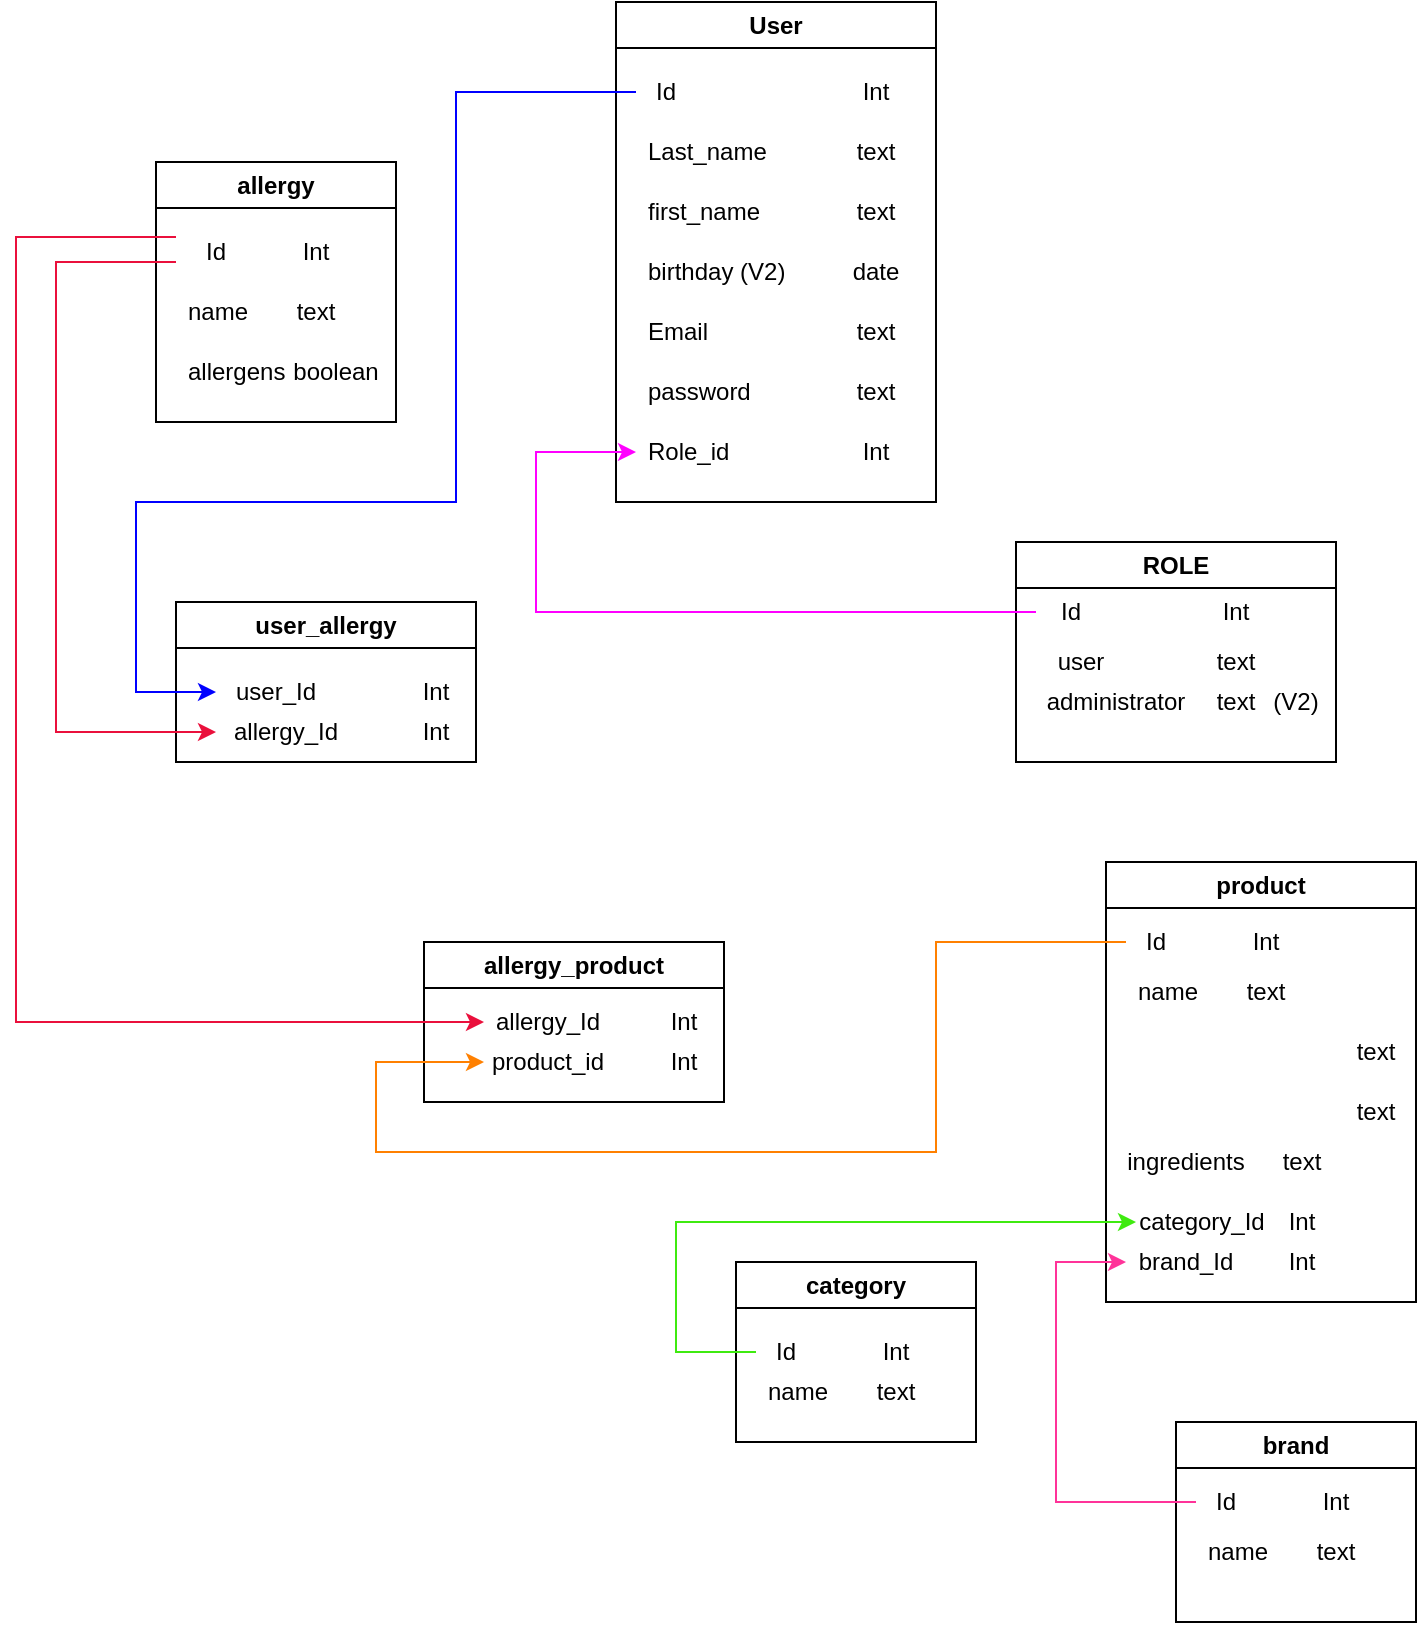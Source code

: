<mxfile>
    <diagram id="YRYmNDUb8U3ld6joKBLH" name="Page-1">
        <mxGraphModel dx="1147" dy="419" grid="1" gridSize="10" guides="1" tooltips="1" connect="1" arrows="1" fold="1" page="1" pageScale="1" pageWidth="827" pageHeight="1169" math="0" shadow="0">
            <root>
                <mxCell id="0"/>
                <mxCell id="1" parent="0"/>
                <mxCell id="2" value="User" style="swimlane;whiteSpace=wrap;html=1;" parent="1" vertex="1">
                    <mxGeometry x="360" y="10" width="160" height="250" as="geometry"/>
                </mxCell>
                <mxCell id="3" value="Last_name" style="text;strokeColor=none;fillColor=none;align=left;verticalAlign=middle;spacingLeft=4;spacingRight=4;overflow=hidden;points=[[0,0.5],[1,0.5]];portConstraint=eastwest;rotatable=0;whiteSpace=wrap;html=1;" parent="2" vertex="1">
                    <mxGeometry x="10" y="60" width="80" height="30" as="geometry"/>
                </mxCell>
                <mxCell id="4" value="first_name" style="text;strokeColor=none;fillColor=none;align=left;verticalAlign=middle;spacingLeft=4;spacingRight=4;overflow=hidden;points=[[0,0.5],[1,0.5]];portConstraint=eastwest;rotatable=0;whiteSpace=wrap;html=1;" parent="2" vertex="1">
                    <mxGeometry x="10" y="90" width="80" height="30" as="geometry"/>
                </mxCell>
                <mxCell id="5" value="birthday (V2)" style="text;strokeColor=none;fillColor=none;align=left;verticalAlign=middle;spacingLeft=4;spacingRight=4;overflow=hidden;points=[[0,0.5],[1,0.5]];portConstraint=eastwest;rotatable=0;whiteSpace=wrap;html=1;" parent="2" vertex="1">
                    <mxGeometry x="10" y="120" width="80" height="30" as="geometry"/>
                </mxCell>
                <mxCell id="6" value="Email" style="text;strokeColor=none;fillColor=none;align=left;verticalAlign=middle;spacingLeft=4;spacingRight=4;overflow=hidden;points=[[0,0.5],[1,0.5]];portConstraint=eastwest;rotatable=0;whiteSpace=wrap;html=1;" parent="2" vertex="1">
                    <mxGeometry x="10" y="150" width="70" height="30" as="geometry"/>
                </mxCell>
                <mxCell id="7" value="password" style="text;strokeColor=none;fillColor=none;align=left;verticalAlign=middle;spacingLeft=4;spacingRight=4;overflow=hidden;points=[[0,0.5],[1,0.5]];portConstraint=eastwest;rotatable=0;whiteSpace=wrap;html=1;" parent="2" vertex="1">
                    <mxGeometry x="10" y="180" width="70" height="30" as="geometry"/>
                </mxCell>
                <mxCell id="8" value="Id" style="text;html=1;strokeColor=none;fillColor=none;align=center;verticalAlign=middle;whiteSpace=wrap;rounded=0;" parent="2" vertex="1">
                    <mxGeometry x="10" y="30" width="30" height="30" as="geometry"/>
                </mxCell>
                <mxCell id="9" value="Int" style="text;html=1;strokeColor=none;fillColor=none;align=center;verticalAlign=middle;whiteSpace=wrap;rounded=0;" parent="2" vertex="1">
                    <mxGeometry x="100" y="30" width="60" height="30" as="geometry"/>
                </mxCell>
                <mxCell id="10" value="text" style="text;html=1;strokeColor=none;fillColor=none;align=center;verticalAlign=middle;whiteSpace=wrap;rounded=0;" parent="2" vertex="1">
                    <mxGeometry x="100" y="60" width="60" height="30" as="geometry"/>
                </mxCell>
                <mxCell id="11" value="text" style="text;html=1;strokeColor=none;fillColor=none;align=center;verticalAlign=middle;whiteSpace=wrap;rounded=0;" parent="2" vertex="1">
                    <mxGeometry x="100" y="90" width="60" height="30" as="geometry"/>
                </mxCell>
                <mxCell id="12" value="date" style="text;html=1;strokeColor=none;fillColor=none;align=center;verticalAlign=middle;whiteSpace=wrap;rounded=0;" parent="2" vertex="1">
                    <mxGeometry x="100" y="120" width="60" height="30" as="geometry"/>
                </mxCell>
                <mxCell id="13" value="text" style="text;html=1;strokeColor=none;fillColor=none;align=center;verticalAlign=middle;whiteSpace=wrap;rounded=0;" parent="2" vertex="1">
                    <mxGeometry x="100" y="150" width="60" height="30" as="geometry"/>
                </mxCell>
                <mxCell id="14" value="text" style="text;html=1;strokeColor=none;fillColor=none;align=center;verticalAlign=middle;whiteSpace=wrap;rounded=0;" parent="2" vertex="1">
                    <mxGeometry x="100" y="180" width="60" height="30" as="geometry"/>
                </mxCell>
                <mxCell id="17" value="Int" style="text;html=1;strokeColor=none;fillColor=none;align=center;verticalAlign=middle;whiteSpace=wrap;rounded=0;" parent="2" vertex="1">
                    <mxGeometry x="110" y="215" width="40" height="20" as="geometry"/>
                </mxCell>
                <mxCell id="18" value="Role_id" style="text;strokeColor=none;fillColor=none;align=left;verticalAlign=middle;spacingLeft=4;spacingRight=4;overflow=hidden;points=[[0,0.5],[1,0.5]];portConstraint=eastwest;rotatable=0;whiteSpace=wrap;html=1;" parent="2" vertex="1">
                    <mxGeometry x="10" y="210" width="70" height="30" as="geometry"/>
                </mxCell>
                <mxCell id="19" value="allergy" style="swimlane;whiteSpace=wrap;html=1;" parent="1" vertex="1">
                    <mxGeometry x="130" y="90" width="120" height="130" as="geometry"/>
                </mxCell>
                <mxCell id="20" value="name" style="text;strokeColor=none;fillColor=none;align=left;verticalAlign=middle;spacingLeft=4;spacingRight=4;overflow=hidden;points=[[0,0.5],[1,0.5]];portConstraint=eastwest;rotatable=0;whiteSpace=wrap;html=1;" parent="19" vertex="1">
                    <mxGeometry x="10" y="60" width="80" height="30" as="geometry"/>
                </mxCell>
                <mxCell id="21" value="Id" style="text;html=1;strokeColor=none;fillColor=none;align=center;verticalAlign=middle;whiteSpace=wrap;rounded=0;" parent="19" vertex="1">
                    <mxGeometry x="10" y="30" width="40" height="30" as="geometry"/>
                </mxCell>
                <mxCell id="22" value="Int" style="text;html=1;strokeColor=none;fillColor=none;align=center;verticalAlign=middle;whiteSpace=wrap;rounded=0;" parent="19" vertex="1">
                    <mxGeometry x="50" y="30" width="60" height="30" as="geometry"/>
                </mxCell>
                <mxCell id="23" value="text" style="text;html=1;strokeColor=none;fillColor=none;align=center;verticalAlign=middle;whiteSpace=wrap;rounded=0;" parent="19" vertex="1">
                    <mxGeometry x="50" y="60" width="60" height="30" as="geometry"/>
                </mxCell>
                <mxCell id="80" value="allergens" style="text;strokeColor=none;fillColor=none;align=left;verticalAlign=middle;spacingLeft=4;spacingRight=4;overflow=hidden;points=[[0,0.5],[1,0.5]];portConstraint=eastwest;rotatable=0;whiteSpace=wrap;html=1;" vertex="1" parent="19">
                    <mxGeometry x="10" y="90" width="60" height="30" as="geometry"/>
                </mxCell>
                <mxCell id="87" value="boolean" style="text;html=1;strokeColor=none;fillColor=none;align=center;verticalAlign=middle;whiteSpace=wrap;rounded=0;" vertex="1" parent="19">
                    <mxGeometry x="60" y="90" width="60" height="30" as="geometry"/>
                </mxCell>
                <mxCell id="24" value="ROLE" style="swimlane;whiteSpace=wrap;html=1;" parent="1" vertex="1">
                    <mxGeometry x="560" y="280" width="160" height="110" as="geometry"/>
                </mxCell>
                <mxCell id="25" value="user" style="text;html=1;strokeColor=none;fillColor=none;align=center;verticalAlign=middle;whiteSpace=wrap;rounded=0;" parent="24" vertex="1">
                    <mxGeometry x="10" y="50" width="45" height="20" as="geometry"/>
                </mxCell>
                <mxCell id="26" value="administrator" style="text;html=1;strokeColor=none;fillColor=none;align=center;verticalAlign=middle;whiteSpace=wrap;rounded=0;" parent="24" vertex="1">
                    <mxGeometry x="6" y="75" width="87.5" height="10" as="geometry"/>
                </mxCell>
                <mxCell id="27" value="Id" style="text;html=1;strokeColor=none;fillColor=none;align=center;verticalAlign=middle;whiteSpace=wrap;rounded=0;" parent="24" vertex="1">
                    <mxGeometry x="10" y="20" width="35" height="30" as="geometry"/>
                </mxCell>
                <mxCell id="28" value="Int" style="text;html=1;strokeColor=none;fillColor=none;align=center;verticalAlign=middle;whiteSpace=wrap;rounded=0;" parent="24" vertex="1">
                    <mxGeometry x="80" y="20" width="60" height="30" as="geometry"/>
                </mxCell>
                <mxCell id="29" value="text" style="text;html=1;strokeColor=none;fillColor=none;align=center;verticalAlign=middle;whiteSpace=wrap;rounded=0;" parent="24" vertex="1">
                    <mxGeometry x="80" y="45" width="60" height="30" as="geometry"/>
                </mxCell>
                <mxCell id="30" value="text" style="text;html=1;strokeColor=none;fillColor=none;align=center;verticalAlign=middle;whiteSpace=wrap;rounded=0;" parent="24" vertex="1">
                    <mxGeometry x="80" y="65" width="60" height="30" as="geometry"/>
                </mxCell>
                <mxCell id="31" value="(V2)" style="text;html=1;strokeColor=none;fillColor=none;align=center;verticalAlign=middle;whiteSpace=wrap;rounded=0;" parent="24" vertex="1">
                    <mxGeometry x="120" y="70" width="40" height="20" as="geometry"/>
                </mxCell>
                <mxCell id="32" value="category" style="swimlane;whiteSpace=wrap;html=1;startSize=23;" parent="1" vertex="1">
                    <mxGeometry x="420" y="640" width="120" height="90" as="geometry"/>
                </mxCell>
                <mxCell id="33" value="name" style="text;strokeColor=none;fillColor=none;align=left;verticalAlign=middle;spacingLeft=4;spacingRight=4;overflow=hidden;points=[[0,0.5],[1,0.5]];portConstraint=eastwest;rotatable=0;whiteSpace=wrap;html=1;" parent="32" vertex="1">
                    <mxGeometry x="10" y="50" width="80" height="30" as="geometry"/>
                </mxCell>
                <mxCell id="34" value="Id" style="text;html=1;strokeColor=none;fillColor=none;align=center;verticalAlign=middle;whiteSpace=wrap;rounded=0;" parent="32" vertex="1">
                    <mxGeometry x="10" y="30" width="30" height="30" as="geometry"/>
                </mxCell>
                <mxCell id="35" value="Int" style="text;html=1;strokeColor=none;fillColor=none;align=center;verticalAlign=middle;whiteSpace=wrap;rounded=0;" parent="32" vertex="1">
                    <mxGeometry x="50" y="30" width="60" height="30" as="geometry"/>
                </mxCell>
                <mxCell id="36" value="text" style="text;html=1;strokeColor=none;fillColor=none;align=center;verticalAlign=middle;whiteSpace=wrap;rounded=0;" parent="32" vertex="1">
                    <mxGeometry x="50" y="50" width="60" height="30" as="geometry"/>
                </mxCell>
                <mxCell id="37" value="brand" style="swimlane;whiteSpace=wrap;html=1;startSize=23;" parent="1" vertex="1">
                    <mxGeometry x="640" y="720" width="120" height="100" as="geometry"/>
                </mxCell>
                <mxCell id="38" value="name" style="text;strokeColor=none;fillColor=none;align=left;verticalAlign=middle;spacingLeft=4;spacingRight=4;overflow=hidden;points=[[0,0.5],[1,0.5]];portConstraint=eastwest;rotatable=0;whiteSpace=wrap;html=1;" parent="37" vertex="1">
                    <mxGeometry x="10" y="50" width="80" height="30" as="geometry"/>
                </mxCell>
                <mxCell id="39" value="Id" style="text;html=1;strokeColor=none;fillColor=none;align=center;verticalAlign=middle;whiteSpace=wrap;rounded=0;" parent="37" vertex="1">
                    <mxGeometry x="10" y="30" width="30" height="20" as="geometry"/>
                </mxCell>
                <mxCell id="40" value="Int" style="text;html=1;strokeColor=none;fillColor=none;align=center;verticalAlign=middle;whiteSpace=wrap;rounded=0;" parent="37" vertex="1">
                    <mxGeometry x="65" y="30" width="30" height="20" as="geometry"/>
                </mxCell>
                <mxCell id="41" value="text" style="text;html=1;strokeColor=none;fillColor=none;align=center;verticalAlign=middle;whiteSpace=wrap;rounded=0;" parent="37" vertex="1">
                    <mxGeometry x="50" y="50" width="60" height="30" as="geometry"/>
                </mxCell>
                <mxCell id="42" value="product" style="swimlane;whiteSpace=wrap;html=1;startSize=23;" parent="1" vertex="1">
                    <mxGeometry x="605" y="440" width="155" height="220" as="geometry"/>
                </mxCell>
                <mxCell id="43" value="name" style="text;strokeColor=none;fillColor=none;align=left;verticalAlign=middle;spacingLeft=4;spacingRight=4;overflow=hidden;points=[[0,0.5],[1,0.5]];portConstraint=eastwest;rotatable=0;whiteSpace=wrap;html=1;" parent="42" vertex="1">
                    <mxGeometry x="10" y="55" width="50" height="20" as="geometry"/>
                </mxCell>
                <mxCell id="44" value="Id" style="text;html=1;strokeColor=none;fillColor=none;align=center;verticalAlign=middle;whiteSpace=wrap;rounded=0;" parent="42" vertex="1">
                    <mxGeometry x="10" y="25" width="30" height="30" as="geometry"/>
                </mxCell>
                <mxCell id="45" value="Int" style="text;html=1;strokeColor=none;fillColor=none;align=center;verticalAlign=middle;whiteSpace=wrap;rounded=0;" parent="42" vertex="1">
                    <mxGeometry x="65" y="25" width="30" height="30" as="geometry"/>
                </mxCell>
                <mxCell id="46" value="text" style="text;html=1;strokeColor=none;fillColor=none;align=center;verticalAlign=middle;whiteSpace=wrap;rounded=0;" parent="42" vertex="1">
                    <mxGeometry x="60" y="50" width="40" height="30" as="geometry"/>
                </mxCell>
                <mxCell id="47" value="category_Id" style="text;html=1;strokeColor=none;fillColor=none;align=center;verticalAlign=middle;whiteSpace=wrap;rounded=0;" parent="42" vertex="1">
                    <mxGeometry x="17.5" y="170" width="60" height="20" as="geometry"/>
                </mxCell>
                <mxCell id="48" value="brand_Id" style="text;html=1;strokeColor=none;fillColor=none;align=center;verticalAlign=middle;whiteSpace=wrap;rounded=0;" parent="42" vertex="1">
                    <mxGeometry x="10" y="190" width="60" height="20" as="geometry"/>
                </mxCell>
                <mxCell id="49" value="Int" style="text;html=1;strokeColor=none;fillColor=none;align=center;verticalAlign=middle;whiteSpace=wrap;rounded=0;" parent="42" vertex="1">
                    <mxGeometry x="77.5" y="190" width="40" height="20" as="geometry"/>
                </mxCell>
                <mxCell id="50" value="Int" style="text;html=1;strokeColor=none;fillColor=none;align=center;verticalAlign=middle;whiteSpace=wrap;rounded=0;" parent="42" vertex="1">
                    <mxGeometry x="77.5" y="170" width="40" height="20" as="geometry"/>
                </mxCell>
                <mxCell id="51" value="&lt;span style=&quot;font-family: Helvetica; font-size: 12px; font-style: normal; font-variant-ligatures: normal; font-variant-caps: normal; font-weight: 400; letter-spacing: normal; orphans: 2; text-align: left; text-indent: 0px; text-transform: none; widows: 2; word-spacing: 0px; -webkit-text-stroke-width: 0px; text-decoration-thickness: initial; text-decoration-style: initial; text-decoration-color: initial; float: none; display: inline !important;&quot;&gt;&lt;font color=&quot;#ffffff&quot;&gt;product picture&lt;/font&gt;&lt;/span&gt;" style="text;whiteSpace=wrap;html=1;" parent="42" vertex="1">
                    <mxGeometry x="10" y="80" width="90" height="30" as="geometry"/>
                </mxCell>
                <mxCell id="52" value="&lt;span style=&quot;font-family: Helvetica; font-size: 12px; font-style: normal; font-variant-ligatures: normal; font-variant-caps: normal; font-weight: 400; letter-spacing: normal; orphans: 2; text-align: left; text-indent: 0px; text-transform: none; widows: 2; word-spacing: 0px; -webkit-text-stroke-width: 0px; text-decoration-thickness: initial; text-decoration-style: initial; text-decoration-color: initial; float: none; display: inline !important;&quot;&gt;&lt;font color=&quot;#ffffff&quot;&gt;product ingredients&lt;/font&gt;&lt;/span&gt;" style="text;whiteSpace=wrap;html=1;" parent="42" vertex="1">
                    <mxGeometry x="10" y="110" width="105" height="30" as="geometry"/>
                </mxCell>
                <mxCell id="53" value="ingredients" style="text;html=1;strokeColor=none;fillColor=none;align=center;verticalAlign=middle;whiteSpace=wrap;rounded=0;" parent="42" vertex="1">
                    <mxGeometry x="10" y="140" width="60" height="20" as="geometry"/>
                </mxCell>
                <mxCell id="54" value="text" style="text;html=1;strokeColor=none;fillColor=none;align=center;verticalAlign=middle;whiteSpace=wrap;rounded=0;" parent="42" vertex="1">
                    <mxGeometry x="77.5" y="135" width="40" height="30" as="geometry"/>
                </mxCell>
                <mxCell id="55" value="text" style="text;html=1;strokeColor=none;fillColor=none;align=center;verticalAlign=middle;whiteSpace=wrap;rounded=0;" parent="42" vertex="1">
                    <mxGeometry x="115" y="110" width="40" height="30" as="geometry"/>
                </mxCell>
                <mxCell id="56" value="text" style="text;html=1;strokeColor=none;fillColor=none;align=center;verticalAlign=middle;whiteSpace=wrap;rounded=0;" parent="42" vertex="1">
                    <mxGeometry x="115" y="80" width="40" height="30" as="geometry"/>
                </mxCell>
                <mxCell id="57" value="user_allergy" style="swimlane;whiteSpace=wrap;html=1;startSize=23;" parent="1" vertex="1">
                    <mxGeometry x="140" y="310" width="150" height="80" as="geometry"/>
                </mxCell>
                <mxCell id="58" value="user_Id" style="text;html=1;strokeColor=none;fillColor=none;align=center;verticalAlign=middle;whiteSpace=wrap;rounded=0;" parent="57" vertex="1">
                    <mxGeometry x="20" y="30" width="60" height="30" as="geometry"/>
                </mxCell>
                <mxCell id="59" value="allergy_Id" style="text;html=1;strokeColor=none;fillColor=none;align=center;verticalAlign=middle;whiteSpace=wrap;rounded=0;" parent="57" vertex="1">
                    <mxGeometry x="20" y="50" width="70" height="30" as="geometry"/>
                </mxCell>
                <mxCell id="60" value="Int" style="text;html=1;strokeColor=none;fillColor=none;align=center;verticalAlign=middle;whiteSpace=wrap;rounded=0;" parent="57" vertex="1">
                    <mxGeometry x="110" y="35" width="40" height="20" as="geometry"/>
                </mxCell>
                <mxCell id="61" value="Int" style="text;html=1;strokeColor=none;fillColor=none;align=center;verticalAlign=middle;whiteSpace=wrap;rounded=0;" parent="57" vertex="1">
                    <mxGeometry x="110" y="55" width="40" height="20" as="geometry"/>
                </mxCell>
                <mxCell id="62" style="edgeStyle=orthogonalEdgeStyle;rounded=0;orthogonalLoop=1;jettySize=auto;html=1;strokeColor=#EA103C;entryX=0;entryY=0.5;entryDx=0;entryDy=0;" parent="1" target="59" edge="1">
                    <mxGeometry relative="1" as="geometry">
                        <Array as="points">
                            <mxPoint x="140" y="140"/>
                            <mxPoint x="80" y="140"/>
                            <mxPoint x="80" y="375"/>
                        </Array>
                        <mxPoint x="140" y="140" as="sourcePoint"/>
                        <mxPoint x="100" y="425" as="targetPoint"/>
                    </mxGeometry>
                </mxCell>
                <mxCell id="63" style="edgeStyle=orthogonalEdgeStyle;rounded=0;orthogonalLoop=1;jettySize=auto;html=1;exitX=0;exitY=0.5;exitDx=0;exitDy=0;strokeColor=#3fea10;" parent="1" source="34" edge="1">
                    <mxGeometry relative="1" as="geometry">
                        <Array as="points">
                            <mxPoint x="390" y="685"/>
                            <mxPoint x="390" y="620"/>
                        </Array>
                        <mxPoint x="620" y="620" as="targetPoint"/>
                    </mxGeometry>
                </mxCell>
                <mxCell id="64" value="allergy_product" style="swimlane;whiteSpace=wrap;html=1;startSize=23;" parent="1" vertex="1">
                    <mxGeometry x="264" y="480" width="150" height="80" as="geometry"/>
                </mxCell>
                <mxCell id="65" value="allergy_Id" style="text;html=1;strokeColor=none;fillColor=none;align=center;verticalAlign=middle;whiteSpace=wrap;rounded=0;" parent="64" vertex="1">
                    <mxGeometry x="30" y="30" width="63.75" height="20" as="geometry"/>
                </mxCell>
                <mxCell id="66" value="product_id" style="text;html=1;strokeColor=none;fillColor=none;align=center;verticalAlign=middle;whiteSpace=wrap;rounded=0;" parent="64" vertex="1">
                    <mxGeometry x="30" y="50" width="63.75" height="20" as="geometry"/>
                </mxCell>
                <mxCell id="67" value="Int" style="text;html=1;strokeColor=none;fillColor=none;align=center;verticalAlign=middle;whiteSpace=wrap;rounded=0;" parent="64" vertex="1">
                    <mxGeometry x="110" y="30" width="40" height="20" as="geometry"/>
                </mxCell>
                <mxCell id="68" value="Int" style="text;html=1;strokeColor=none;fillColor=none;align=center;verticalAlign=middle;whiteSpace=wrap;rounded=0;" parent="64" vertex="1">
                    <mxGeometry x="110" y="50" width="40" height="20" as="geometry"/>
                </mxCell>
                <mxCell id="69" style="edgeStyle=orthogonalEdgeStyle;rounded=0;orthogonalLoop=1;jettySize=auto;html=1;exitX=0;exitY=0.5;exitDx=0;exitDy=0;entryX=0;entryY=0.5;entryDx=0;entryDy=0;strokeColor=#FF3399;" parent="1" source="39" target="48" edge="1">
                    <mxGeometry relative="1" as="geometry">
                        <Array as="points">
                            <mxPoint x="580" y="760"/>
                            <mxPoint x="580" y="640"/>
                        </Array>
                    </mxGeometry>
                </mxCell>
                <mxCell id="70" style="edgeStyle=orthogonalEdgeStyle;rounded=0;orthogonalLoop=1;jettySize=auto;html=1;strokeColor=#FF8000;fillColor=#dae8fc;gradientColor=#7ea6e0;entryX=0;entryY=0.5;entryDx=0;entryDy=0;exitX=0;exitY=0.5;exitDx=0;exitDy=0;" parent="1" source="44" target="66" edge="1">
                    <mxGeometry relative="1" as="geometry">
                        <Array as="points">
                            <mxPoint x="520" y="480"/>
                            <mxPoint x="520" y="585"/>
                            <mxPoint x="240" y="585"/>
                            <mxPoint x="240" y="540"/>
                        </Array>
                        <mxPoint x="390" y="585" as="sourcePoint"/>
                        <mxPoint x="500" y="470" as="targetPoint"/>
                    </mxGeometry>
                </mxCell>
                <mxCell id="76" style="edgeStyle=orthogonalEdgeStyle;rounded=0;orthogonalLoop=1;jettySize=auto;html=1;exitX=0;exitY=0.5;exitDx=0;exitDy=0;entryX=0;entryY=0.5;entryDx=0;entryDy=0;strokeColor=#FF00FF;" parent="1" source="27" target="18" edge="1">
                    <mxGeometry relative="1" as="geometry">
                        <Array as="points">
                            <mxPoint x="320" y="315"/>
                            <mxPoint x="320" y="235"/>
                        </Array>
                    </mxGeometry>
                </mxCell>
                <mxCell id="78" style="edgeStyle=orthogonalEdgeStyle;rounded=0;orthogonalLoop=1;jettySize=auto;html=1;exitX=0;exitY=0.5;exitDx=0;exitDy=0;entryX=0;entryY=0.5;entryDx=0;entryDy=0;strokeColor=#0000FF;" parent="1" source="8" target="58" edge="1">
                    <mxGeometry relative="1" as="geometry">
                        <Array as="points">
                            <mxPoint x="280" y="55"/>
                            <mxPoint x="280" y="260"/>
                            <mxPoint x="120" y="260"/>
                            <mxPoint x="120" y="355"/>
                        </Array>
                    </mxGeometry>
                </mxCell>
                <mxCell id="79" style="edgeStyle=orthogonalEdgeStyle;rounded=0;orthogonalLoop=1;jettySize=auto;html=1;exitX=0;exitY=0.25;exitDx=0;exitDy=0;entryX=0;entryY=0.5;entryDx=0;entryDy=0;strokeColor=#EA103C;" parent="1" source="21" target="65" edge="1">
                    <mxGeometry relative="1" as="geometry">
                        <Array as="points">
                            <mxPoint x="60" y="128"/>
                            <mxPoint x="60" y="520"/>
                        </Array>
                    </mxGeometry>
                </mxCell>
            </root>
        </mxGraphModel>
    </diagram>
</mxfile>
